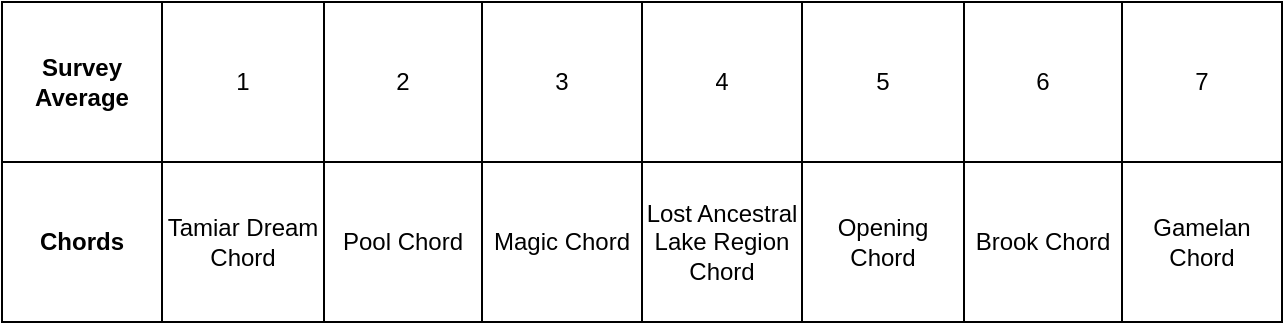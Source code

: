 <mxfile version="14.5.7" type="device"><diagram id="yvFOgP6TeINBhuT0AXWO" name="Page-1"><mxGraphModel dx="1226" dy="1166" grid="1" gridSize="10" guides="1" tooltips="1" connect="1" arrows="1" fold="1" page="1" pageScale="1" pageWidth="850" pageHeight="1100" math="0" shadow="0"><root><mxCell id="0"/><mxCell id="1" parent="0"/><mxCell id="REAXiEHPYKmnL9pGMZhH-31" value="" style="shape=table;html=1;whiteSpace=wrap;startSize=0;container=1;collapsible=0;childLayout=tableLayout;" vertex="1" parent="1"><mxGeometry x="100" y="270" width="640" height="160" as="geometry"/></mxCell><mxCell id="REAXiEHPYKmnL9pGMZhH-32" value="" style="shape=partialRectangle;html=1;whiteSpace=wrap;collapsible=0;dropTarget=0;pointerEvents=0;fillColor=none;top=0;left=0;bottom=0;right=0;points=[[0,0.5],[1,0.5]];portConstraint=eastwest;" vertex="1" parent="REAXiEHPYKmnL9pGMZhH-31"><mxGeometry width="640" height="80" as="geometry"/></mxCell><mxCell id="REAXiEHPYKmnL9pGMZhH-33" value="&lt;b&gt;Survey Average&lt;/b&gt;" style="shape=partialRectangle;html=1;whiteSpace=wrap;connectable=0;overflow=hidden;fillColor=none;top=0;left=0;bottom=0;right=0;" vertex="1" parent="REAXiEHPYKmnL9pGMZhH-32"><mxGeometry width="80" height="80" as="geometry"/></mxCell><mxCell id="REAXiEHPYKmnL9pGMZhH-34" value="1" style="shape=partialRectangle;html=1;whiteSpace=wrap;connectable=0;overflow=hidden;fillColor=none;top=0;left=0;bottom=0;right=0;" vertex="1" parent="REAXiEHPYKmnL9pGMZhH-32"><mxGeometry x="80" width="81" height="80" as="geometry"/></mxCell><mxCell id="REAXiEHPYKmnL9pGMZhH-35" value="2" style="shape=partialRectangle;html=1;whiteSpace=wrap;connectable=0;overflow=hidden;fillColor=none;top=0;left=0;bottom=0;right=0;" vertex="1" parent="REAXiEHPYKmnL9pGMZhH-32"><mxGeometry x="161" width="79" height="80" as="geometry"/></mxCell><mxCell id="REAXiEHPYKmnL9pGMZhH-36" value="3" style="shape=partialRectangle;html=1;whiteSpace=wrap;connectable=0;overflow=hidden;fillColor=none;top=0;left=0;bottom=0;right=0;" vertex="1" parent="REAXiEHPYKmnL9pGMZhH-32"><mxGeometry x="240" width="80" height="80" as="geometry"/></mxCell><mxCell id="REAXiEHPYKmnL9pGMZhH-37" value="4" style="shape=partialRectangle;html=1;whiteSpace=wrap;connectable=0;overflow=hidden;fillColor=none;top=0;left=0;bottom=0;right=0;" vertex="1" parent="REAXiEHPYKmnL9pGMZhH-32"><mxGeometry x="320" width="80" height="80" as="geometry"/></mxCell><mxCell id="REAXiEHPYKmnL9pGMZhH-38" value="5" style="shape=partialRectangle;html=1;whiteSpace=wrap;connectable=0;overflow=hidden;fillColor=none;top=0;left=0;bottom=0;right=0;" vertex="1" parent="REAXiEHPYKmnL9pGMZhH-32"><mxGeometry x="400" width="81" height="80" as="geometry"/></mxCell><mxCell id="REAXiEHPYKmnL9pGMZhH-39" value="6" style="shape=partialRectangle;html=1;whiteSpace=wrap;connectable=0;overflow=hidden;fillColor=none;top=0;left=0;bottom=0;right=0;" vertex="1" parent="REAXiEHPYKmnL9pGMZhH-32"><mxGeometry x="481" width="79" height="80" as="geometry"/></mxCell><mxCell id="REAXiEHPYKmnL9pGMZhH-40" value="7" style="shape=partialRectangle;html=1;whiteSpace=wrap;connectable=0;overflow=hidden;fillColor=none;top=0;left=0;bottom=0;right=0;" vertex="1" parent="REAXiEHPYKmnL9pGMZhH-32"><mxGeometry x="560" width="80" height="80" as="geometry"/></mxCell><mxCell id="REAXiEHPYKmnL9pGMZhH-41" value="" style="shape=partialRectangle;html=1;whiteSpace=wrap;collapsible=0;dropTarget=0;pointerEvents=0;fillColor=none;top=0;left=0;bottom=0;right=0;points=[[0,0.5],[1,0.5]];portConstraint=eastwest;" vertex="1" parent="REAXiEHPYKmnL9pGMZhH-31"><mxGeometry y="80" width="640" height="80" as="geometry"/></mxCell><mxCell id="REAXiEHPYKmnL9pGMZhH-42" value="&lt;b&gt;Chords&lt;/b&gt;" style="shape=partialRectangle;html=1;whiteSpace=wrap;connectable=0;overflow=hidden;fillColor=none;top=0;left=0;bottom=0;right=0;" vertex="1" parent="REAXiEHPYKmnL9pGMZhH-41"><mxGeometry width="80" height="80" as="geometry"/></mxCell><mxCell id="REAXiEHPYKmnL9pGMZhH-43" value="Tamiar Dream Chord" style="shape=partialRectangle;html=1;whiteSpace=wrap;connectable=0;overflow=hidden;fillColor=none;top=0;left=0;bottom=0;right=0;" vertex="1" parent="REAXiEHPYKmnL9pGMZhH-41"><mxGeometry x="80" width="81" height="80" as="geometry"/></mxCell><mxCell id="REAXiEHPYKmnL9pGMZhH-44" value="Pool Chord" style="shape=partialRectangle;html=1;whiteSpace=wrap;connectable=0;overflow=hidden;fillColor=none;top=0;left=0;bottom=0;right=0;" vertex="1" parent="REAXiEHPYKmnL9pGMZhH-41"><mxGeometry x="161" width="79" height="80" as="geometry"/></mxCell><mxCell id="REAXiEHPYKmnL9pGMZhH-45" value="Magic Chord" style="shape=partialRectangle;html=1;whiteSpace=wrap;connectable=0;overflow=hidden;fillColor=none;top=0;left=0;bottom=0;right=0;" vertex="1" parent="REAXiEHPYKmnL9pGMZhH-41"><mxGeometry x="240" width="80" height="80" as="geometry"/></mxCell><mxCell id="REAXiEHPYKmnL9pGMZhH-46" value="Lost Ancestral Lake Region Chord" style="shape=partialRectangle;html=1;whiteSpace=wrap;connectable=0;overflow=hidden;fillColor=none;top=0;left=0;bottom=0;right=0;" vertex="1" parent="REAXiEHPYKmnL9pGMZhH-41"><mxGeometry x="320" width="80" height="80" as="geometry"/></mxCell><mxCell id="REAXiEHPYKmnL9pGMZhH-47" value="Opening Chord" style="shape=partialRectangle;html=1;whiteSpace=wrap;connectable=0;overflow=hidden;fillColor=none;top=0;left=0;bottom=0;right=0;" vertex="1" parent="REAXiEHPYKmnL9pGMZhH-41"><mxGeometry x="400" width="81" height="80" as="geometry"/></mxCell><mxCell id="REAXiEHPYKmnL9pGMZhH-48" value="Brook Chord" style="shape=partialRectangle;html=1;whiteSpace=wrap;connectable=0;overflow=hidden;fillColor=none;top=0;left=0;bottom=0;right=0;" vertex="1" parent="REAXiEHPYKmnL9pGMZhH-41"><mxGeometry x="481" width="79" height="80" as="geometry"/></mxCell><mxCell id="REAXiEHPYKmnL9pGMZhH-49" value="Gamelan Chord" style="shape=partialRectangle;html=1;whiteSpace=wrap;connectable=0;overflow=hidden;fillColor=none;top=0;left=0;bottom=0;right=0;" vertex="1" parent="REAXiEHPYKmnL9pGMZhH-41"><mxGeometry x="560" width="80" height="80" as="geometry"/></mxCell></root></mxGraphModel></diagram></mxfile>